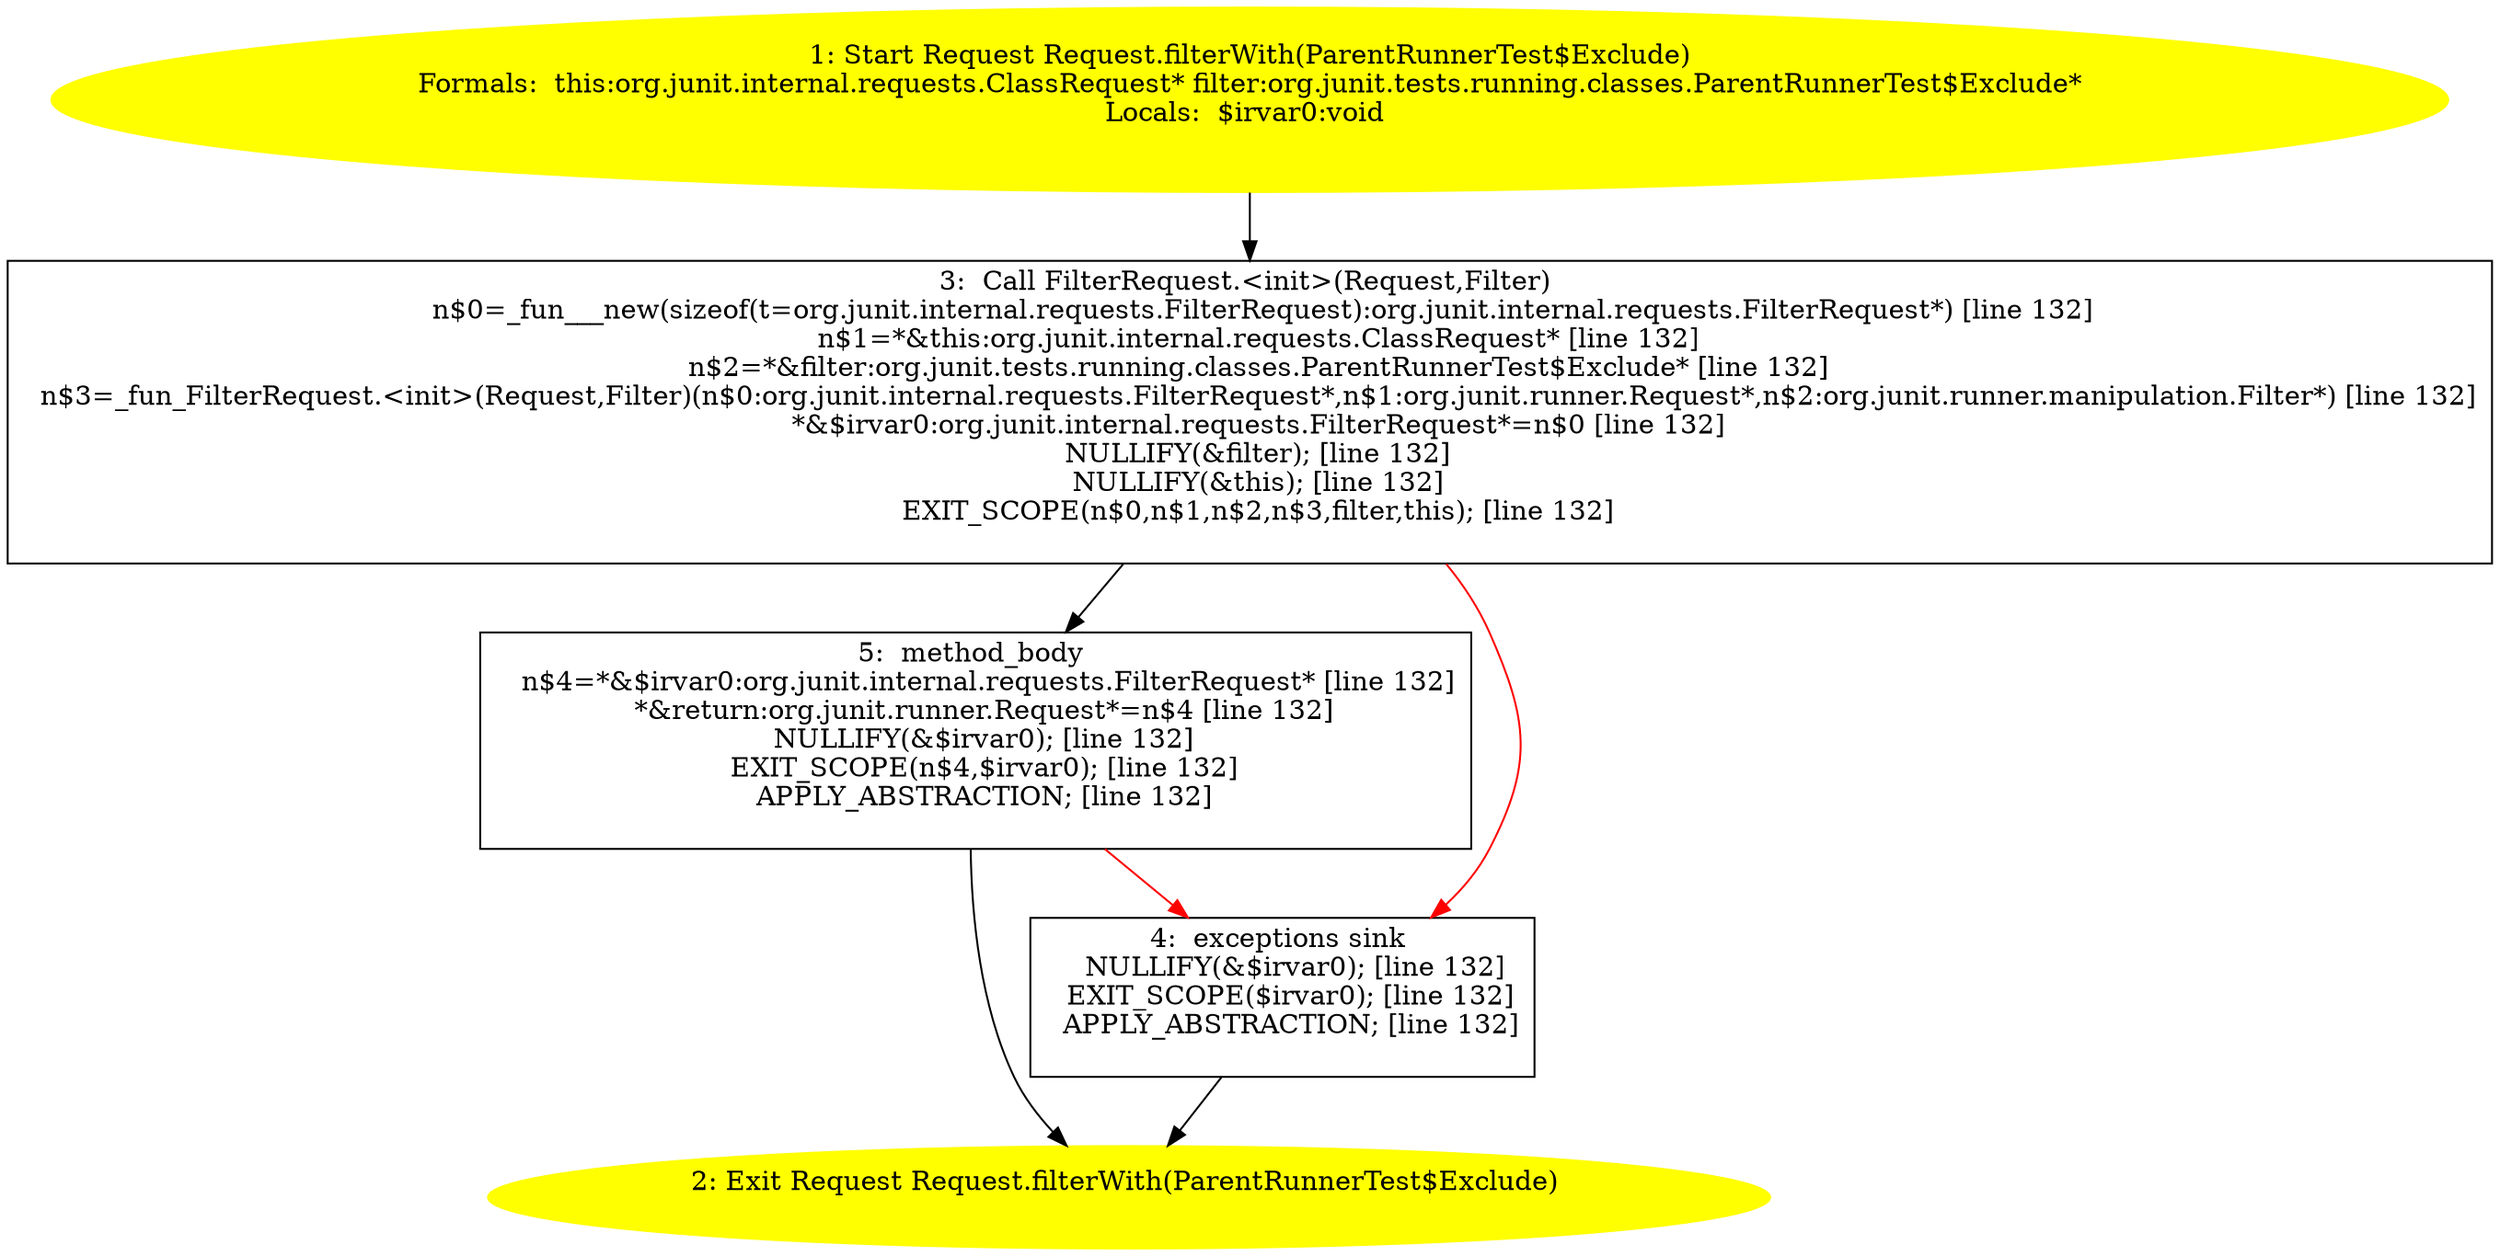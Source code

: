 /* @generated */
digraph cfg {
"org.junit.runner.Request.filterWith(org.junit.tests.running.classes.ParentRunnerTest$Exclude):org.ju.4ff9861f55d97bfccc4acf8ec9b2f283_1" [label="1: Start Request Request.filterWith(ParentRunnerTest$Exclude)\nFormals:  this:org.junit.internal.requests.ClassRequest* filter:org.junit.tests.running.classes.ParentRunnerTest$Exclude*\nLocals:  $irvar0:void \n  " color=yellow style=filled]
	

	 "org.junit.runner.Request.filterWith(org.junit.tests.running.classes.ParentRunnerTest$Exclude):org.ju.4ff9861f55d97bfccc4acf8ec9b2f283_1" -> "org.junit.runner.Request.filterWith(org.junit.tests.running.classes.ParentRunnerTest$Exclude):org.ju.4ff9861f55d97bfccc4acf8ec9b2f283_3" ;
"org.junit.runner.Request.filterWith(org.junit.tests.running.classes.ParentRunnerTest$Exclude):org.ju.4ff9861f55d97bfccc4acf8ec9b2f283_2" [label="2: Exit Request Request.filterWith(ParentRunnerTest$Exclude) \n  " color=yellow style=filled]
	

"org.junit.runner.Request.filterWith(org.junit.tests.running.classes.ParentRunnerTest$Exclude):org.ju.4ff9861f55d97bfccc4acf8ec9b2f283_3" [label="3:  Call FilterRequest.<init>(Request,Filter) \n   n$0=_fun___new(sizeof(t=org.junit.internal.requests.FilterRequest):org.junit.internal.requests.FilterRequest*) [line 132]\n  n$1=*&this:org.junit.internal.requests.ClassRequest* [line 132]\n  n$2=*&filter:org.junit.tests.running.classes.ParentRunnerTest$Exclude* [line 132]\n  n$3=_fun_FilterRequest.<init>(Request,Filter)(n$0:org.junit.internal.requests.FilterRequest*,n$1:org.junit.runner.Request*,n$2:org.junit.runner.manipulation.Filter*) [line 132]\n  *&$irvar0:org.junit.internal.requests.FilterRequest*=n$0 [line 132]\n  NULLIFY(&filter); [line 132]\n  NULLIFY(&this); [line 132]\n  EXIT_SCOPE(n$0,n$1,n$2,n$3,filter,this); [line 132]\n " shape="box"]
	

	 "org.junit.runner.Request.filterWith(org.junit.tests.running.classes.ParentRunnerTest$Exclude):org.ju.4ff9861f55d97bfccc4acf8ec9b2f283_3" -> "org.junit.runner.Request.filterWith(org.junit.tests.running.classes.ParentRunnerTest$Exclude):org.ju.4ff9861f55d97bfccc4acf8ec9b2f283_5" ;
	 "org.junit.runner.Request.filterWith(org.junit.tests.running.classes.ParentRunnerTest$Exclude):org.ju.4ff9861f55d97bfccc4acf8ec9b2f283_3" -> "org.junit.runner.Request.filterWith(org.junit.tests.running.classes.ParentRunnerTest$Exclude):org.ju.4ff9861f55d97bfccc4acf8ec9b2f283_4" [color="red" ];
"org.junit.runner.Request.filterWith(org.junit.tests.running.classes.ParentRunnerTest$Exclude):org.ju.4ff9861f55d97bfccc4acf8ec9b2f283_4" [label="4:  exceptions sink \n   NULLIFY(&$irvar0); [line 132]\n  EXIT_SCOPE($irvar0); [line 132]\n  APPLY_ABSTRACTION; [line 132]\n " shape="box"]
	

	 "org.junit.runner.Request.filterWith(org.junit.tests.running.classes.ParentRunnerTest$Exclude):org.ju.4ff9861f55d97bfccc4acf8ec9b2f283_4" -> "org.junit.runner.Request.filterWith(org.junit.tests.running.classes.ParentRunnerTest$Exclude):org.ju.4ff9861f55d97bfccc4acf8ec9b2f283_2" ;
"org.junit.runner.Request.filterWith(org.junit.tests.running.classes.ParentRunnerTest$Exclude):org.ju.4ff9861f55d97bfccc4acf8ec9b2f283_5" [label="5:  method_body \n   n$4=*&$irvar0:org.junit.internal.requests.FilterRequest* [line 132]\n  *&return:org.junit.runner.Request*=n$4 [line 132]\n  NULLIFY(&$irvar0); [line 132]\n  EXIT_SCOPE(n$4,$irvar0); [line 132]\n  APPLY_ABSTRACTION; [line 132]\n " shape="box"]
	

	 "org.junit.runner.Request.filterWith(org.junit.tests.running.classes.ParentRunnerTest$Exclude):org.ju.4ff9861f55d97bfccc4acf8ec9b2f283_5" -> "org.junit.runner.Request.filterWith(org.junit.tests.running.classes.ParentRunnerTest$Exclude):org.ju.4ff9861f55d97bfccc4acf8ec9b2f283_2" ;
	 "org.junit.runner.Request.filterWith(org.junit.tests.running.classes.ParentRunnerTest$Exclude):org.ju.4ff9861f55d97bfccc4acf8ec9b2f283_5" -> "org.junit.runner.Request.filterWith(org.junit.tests.running.classes.ParentRunnerTest$Exclude):org.ju.4ff9861f55d97bfccc4acf8ec9b2f283_4" [color="red" ];
}
